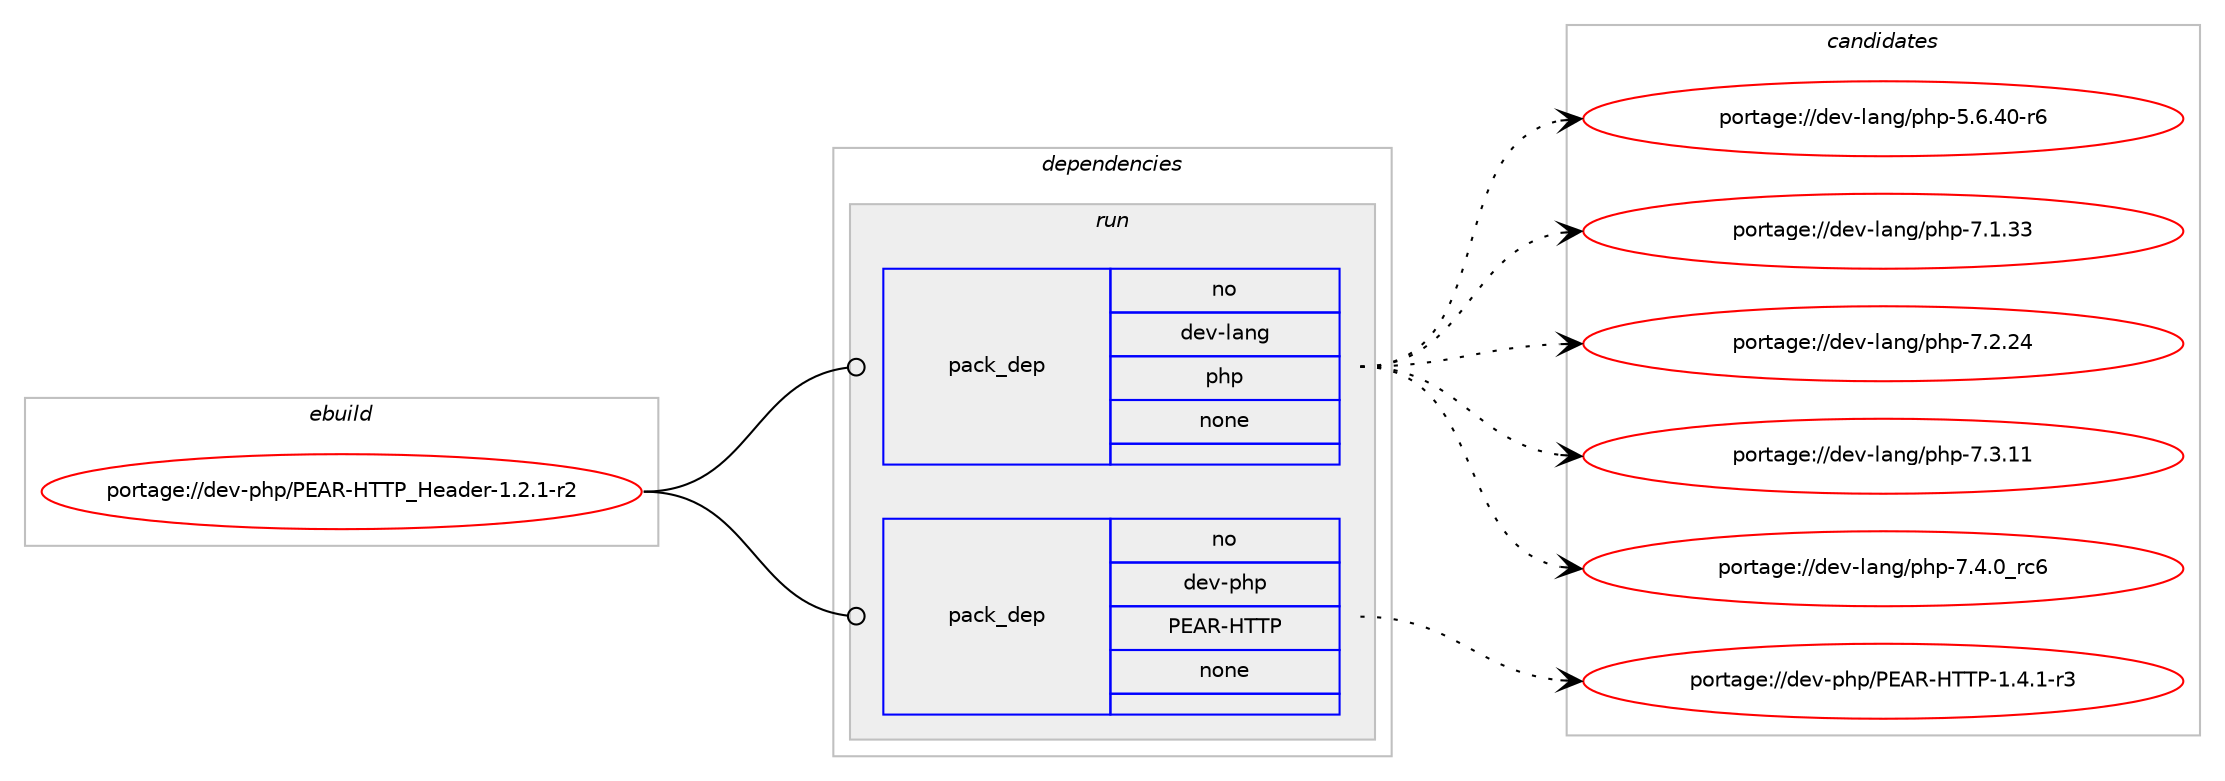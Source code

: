 digraph prolog {

# *************
# Graph options
# *************

newrank=true;
concentrate=true;
compound=true;
graph [rankdir=LR,fontname=Helvetica,fontsize=10,ranksep=1.5];#, ranksep=2.5, nodesep=0.2];
edge  [arrowhead=vee];
node  [fontname=Helvetica,fontsize=10];

# **********
# The ebuild
# **********

subgraph cluster_leftcol {
color=gray;
rank=same;
label=<<i>ebuild</i>>;
id [label="portage://dev-php/PEAR-HTTP_Header-1.2.1-r2", color=red, width=4, href="../dev-php/PEAR-HTTP_Header-1.2.1-r2.svg"];
}

# ****************
# The dependencies
# ****************

subgraph cluster_midcol {
color=gray;
label=<<i>dependencies</i>>;
subgraph cluster_compile {
fillcolor="#eeeeee";
style=filled;
label=<<i>compile</i>>;
}
subgraph cluster_compileandrun {
fillcolor="#eeeeee";
style=filled;
label=<<i>compile and run</i>>;
}
subgraph cluster_run {
fillcolor="#eeeeee";
style=filled;
label=<<i>run</i>>;
subgraph pack96883 {
dependency124062 [label=<<TABLE BORDER="0" CELLBORDER="1" CELLSPACING="0" CELLPADDING="4" WIDTH="220"><TR><TD ROWSPAN="6" CELLPADDING="30">pack_dep</TD></TR><TR><TD WIDTH="110">no</TD></TR><TR><TD>dev-lang</TD></TR><TR><TD>php</TD></TR><TR><TD>none</TD></TR><TR><TD></TD></TR></TABLE>>, shape=none, color=blue];
}
id:e -> dependency124062:w [weight=20,style="solid",arrowhead="odot"];
subgraph pack96884 {
dependency124063 [label=<<TABLE BORDER="0" CELLBORDER="1" CELLSPACING="0" CELLPADDING="4" WIDTH="220"><TR><TD ROWSPAN="6" CELLPADDING="30">pack_dep</TD></TR><TR><TD WIDTH="110">no</TD></TR><TR><TD>dev-php</TD></TR><TR><TD>PEAR-HTTP</TD></TR><TR><TD>none</TD></TR><TR><TD></TD></TR></TABLE>>, shape=none, color=blue];
}
id:e -> dependency124063:w [weight=20,style="solid",arrowhead="odot"];
}
}

# **************
# The candidates
# **************

subgraph cluster_choices {
rank=same;
color=gray;
label=<<i>candidates</i>>;

subgraph choice96883 {
color=black;
nodesep=1;
choiceportage100101118451089711010347112104112455346544652484511454 [label="portage://dev-lang/php-5.6.40-r6", color=red, width=4,href="../dev-lang/php-5.6.40-r6.svg"];
choiceportage10010111845108971101034711210411245554649465151 [label="portage://dev-lang/php-7.1.33", color=red, width=4,href="../dev-lang/php-7.1.33.svg"];
choiceportage10010111845108971101034711210411245554650465052 [label="portage://dev-lang/php-7.2.24", color=red, width=4,href="../dev-lang/php-7.2.24.svg"];
choiceportage10010111845108971101034711210411245554651464949 [label="portage://dev-lang/php-7.3.11", color=red, width=4,href="../dev-lang/php-7.3.11.svg"];
choiceportage100101118451089711010347112104112455546524648951149954 [label="portage://dev-lang/php-7.4.0_rc6", color=red, width=4,href="../dev-lang/php-7.4.0_rc6.svg"];
dependency124062:e -> choiceportage100101118451089711010347112104112455346544652484511454:w [style=dotted,weight="100"];
dependency124062:e -> choiceportage10010111845108971101034711210411245554649465151:w [style=dotted,weight="100"];
dependency124062:e -> choiceportage10010111845108971101034711210411245554650465052:w [style=dotted,weight="100"];
dependency124062:e -> choiceportage10010111845108971101034711210411245554651464949:w [style=dotted,weight="100"];
dependency124062:e -> choiceportage100101118451089711010347112104112455546524648951149954:w [style=dotted,weight="100"];
}
subgraph choice96884 {
color=black;
nodesep=1;
choiceportage10010111845112104112478069658245728484804549465246494511451 [label="portage://dev-php/PEAR-HTTP-1.4.1-r3", color=red, width=4,href="../dev-php/PEAR-HTTP-1.4.1-r3.svg"];
dependency124063:e -> choiceportage10010111845112104112478069658245728484804549465246494511451:w [style=dotted,weight="100"];
}
}

}
